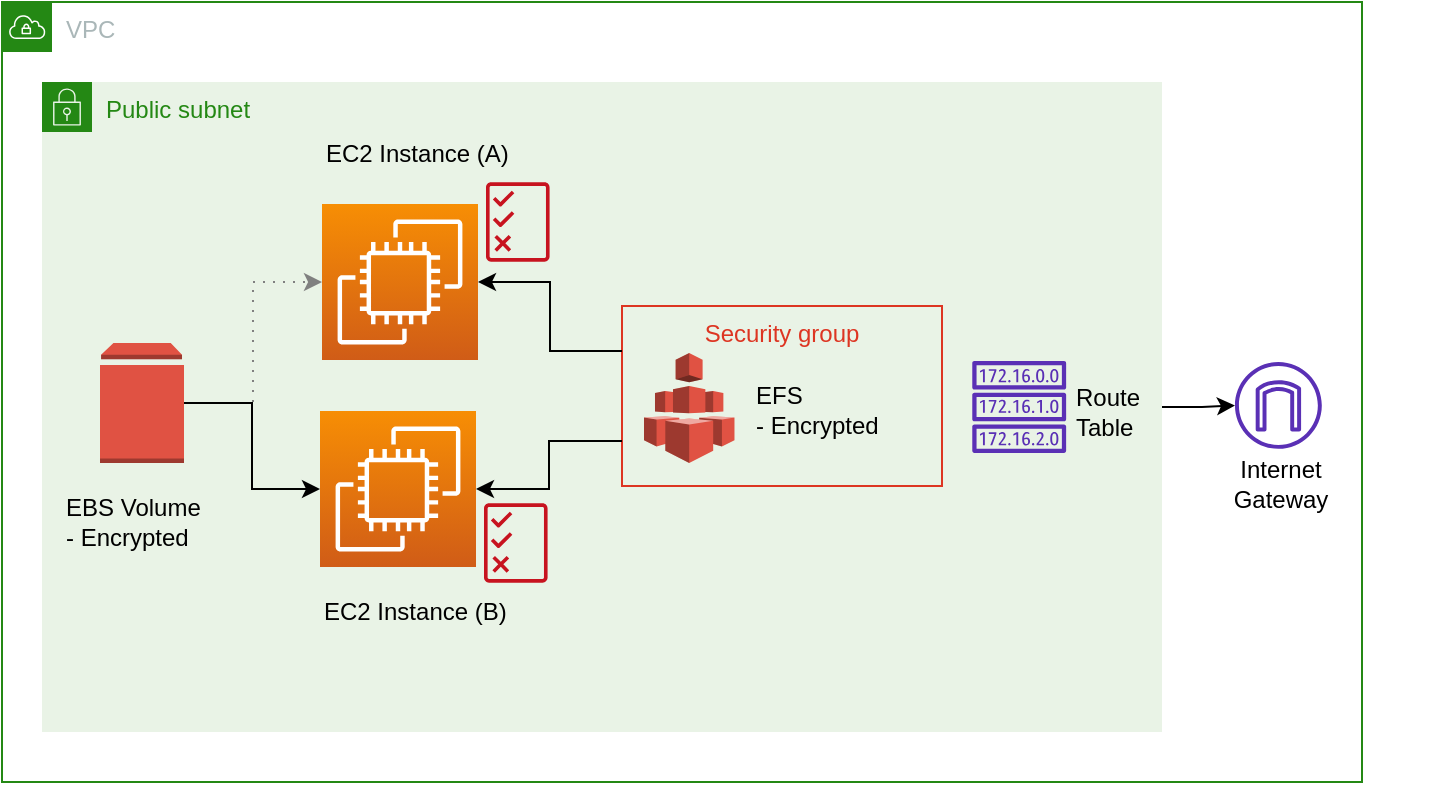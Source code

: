 <mxfile version="14.1.8" type="device"><diagram id="VrJSyCtyyk0UYBWMlAai" name="Page-1"><mxGraphModel dx="1422" dy="822" grid="1" gridSize="10" guides="1" tooltips="1" connect="1" arrows="1" fold="1" page="1" pageScale="1" pageWidth="850" pageHeight="1100" background="none" math="0" shadow="0"><root><mxCell id="0"/><mxCell id="1" parent="0"/><mxCell id="lls4c6PotRuVWO8DvVIY-3" value="Public subnet" style="points=[[0,0],[0.25,0],[0.5,0],[0.75,0],[1,0],[1,0.25],[1,0.5],[1,0.75],[1,1],[0.75,1],[0.5,1],[0.25,1],[0,1],[0,0.75],[0,0.5],[0,0.25]];outlineConnect=0;gradientColor=none;html=1;whiteSpace=wrap;fontSize=12;fontStyle=0;shape=mxgraph.aws4.group;grIcon=mxgraph.aws4.group_security_group;grStroke=0;strokeColor=#248814;fillColor=#E9F3E6;verticalAlign=top;align=left;spacingLeft=30;fontColor=#248814;dashed=0;" parent="1" vertex="1"><mxGeometry x="120" y="540" width="560" height="325" as="geometry"/></mxCell><mxCell id="lls4c6PotRuVWO8DvVIY-1" value="VPC" style="points=[[0,0],[0.25,0],[0.5,0],[0.75,0],[1,0],[1,0.25],[1,0.5],[1,0.75],[1,1],[0.75,1],[0.5,1],[0.25,1],[0,1],[0,0.75],[0,0.5],[0,0.25]];outlineConnect=0;gradientColor=none;html=1;whiteSpace=wrap;fontSize=12;fontStyle=0;shape=mxgraph.aws4.group;grIcon=mxgraph.aws4.group_vpc;strokeColor=#248814;fillColor=none;verticalAlign=top;align=left;spacingLeft=30;fontColor=#AAB7B8;dashed=0;" parent="1" vertex="1"><mxGeometry x="100" y="500" width="680" height="390" as="geometry"/></mxCell><mxCell id="lls4c6PotRuVWO8DvVIY-8" style="edgeStyle=orthogonalEdgeStyle;rounded=0;orthogonalLoop=1;jettySize=auto;html=1;exitX=1;exitY=0.5;exitDx=0;exitDy=0;" parent="1" source="lls4c6PotRuVWO8DvVIY-3" target="lls4c6PotRuVWO8DvVIY-6" edge="1"><mxGeometry relative="1" as="geometry"/></mxCell><mxCell id="dWnzzBNCo0jr79b0VRSa-12" value="" style="group;fontStyle=4;container=1;" vertex="1" connectable="0" parent="1"><mxGeometry x="702" y="670" width="119" height="105" as="geometry"/></mxCell><mxCell id="lls4c6PotRuVWO8DvVIY-6" value="" style="outlineConnect=0;fontColor=#232F3E;fillColor=#5A30B5;strokeColor=none;dashed=0;verticalLabelPosition=bottom;verticalAlign=top;align=center;html=1;fontSize=12;fontStyle=0;aspect=fixed;pointerEvents=1;shape=mxgraph.aws4.internet_gateway;sketch=0;" parent="dWnzzBNCo0jr79b0VRSa-12" vertex="1"><mxGeometry x="14.486" y="10" width="43.421" height="43.421" as="geometry"/></mxCell><mxCell id="lls4c6PotRuVWO8DvVIY-11" value="Internet&lt;br&gt;Gateway" style="text;html=1;resizable=0;autosize=1;align=center;verticalAlign=middle;points=[];fillColor=none;strokeColor=none;rounded=0;" parent="dWnzzBNCo0jr79b0VRSa-12" vertex="1"><mxGeometry x="7" y="56.421" width="60" height="30" as="geometry"/></mxCell><mxCell id="dWnzzBNCo0jr79b0VRSa-37" style="edgeStyle=orthogonalEdgeStyle;rounded=0;orthogonalLoop=1;jettySize=auto;html=1;exitX=1;exitY=0.5;exitDx=0;exitDy=0;exitPerimeter=0;dashed=1;dashPattern=1 4;strokeWidth=1;strokeColor=#808080;" edge="1" parent="1" source="dWnzzBNCo0jr79b0VRSa-15" target="lls4c6PotRuVWO8DvVIY-4"><mxGeometry relative="1" as="geometry"/></mxCell><mxCell id="dWnzzBNCo0jr79b0VRSa-38" style="edgeStyle=orthogonalEdgeStyle;rounded=0;orthogonalLoop=1;jettySize=auto;html=1;exitX=1;exitY=0.5;exitDx=0;exitDy=0;exitPerimeter=0;strokeWidth=1;" edge="1" parent="1" source="dWnzzBNCo0jr79b0VRSa-15" target="dWnzzBNCo0jr79b0VRSa-3"><mxGeometry relative="1" as="geometry"/></mxCell><mxCell id="dWnzzBNCo0jr79b0VRSa-15" value="" style="outlineConnect=0;dashed=0;verticalLabelPosition=bottom;verticalAlign=top;align=center;html=1;shape=mxgraph.aws3.volume;fillColor=#E05243;gradientColor=none;" vertex="1" parent="1"><mxGeometry x="149.0" y="670.5" width="42" height="60" as="geometry"/></mxCell><mxCell id="dWnzzBNCo0jr79b0VRSa-17" value="EBS Volume&lt;br&gt;- Encrypted" style="text;html=1;resizable=0;autosize=1;align=left;verticalAlign=middle;points=[];fillColor=none;strokeColor=none;rounded=0;" vertex="1" parent="1"><mxGeometry x="130" y="745" width="80" height="30" as="geometry"/></mxCell><mxCell id="dWnzzBNCo0jr79b0VRSa-27" value="" style="group" vertex="1" connectable="0" parent="1"><mxGeometry x="585" y="679.5" width="100" height="46" as="geometry"/></mxCell><mxCell id="lls4c6PotRuVWO8DvVIY-5" value="" style="outlineConnect=0;fontColor=#232F3E;gradientColor=none;fillColor=#5A30B5;strokeColor=none;dashed=0;verticalLabelPosition=bottom;verticalAlign=top;align=center;html=1;fontSize=12;fontStyle=0;aspect=fixed;pointerEvents=1;shape=mxgraph.aws4.route_table;" parent="dWnzzBNCo0jr79b0VRSa-27" vertex="1"><mxGeometry width="47.21" height="46" as="geometry"/></mxCell><mxCell id="lls4c6PotRuVWO8DvVIY-9" value="Route &lt;br&gt;Table" style="text;html=1;resizable=0;autosize=1;align=left;verticalAlign=middle;points=[];fillColor=none;strokeColor=none;rounded=0;" parent="dWnzzBNCo0jr79b0VRSa-27" vertex="1"><mxGeometry x="50" y="10.5" width="50" height="30" as="geometry"/></mxCell><mxCell id="dWnzzBNCo0jr79b0VRSa-28" value="" style="group" vertex="1" connectable="0" parent="1"><mxGeometry x="410" y="652" width="160" height="90" as="geometry"/></mxCell><mxCell id="dWnzzBNCo0jr79b0VRSa-11" value="Security group" style="fillColor=none;strokeColor=#DD3522;verticalAlign=top;fontStyle=0;fontColor=#DD3522;" vertex="1" parent="dWnzzBNCo0jr79b0VRSa-28"><mxGeometry width="160" height="90" as="geometry"/></mxCell><mxCell id="dWnzzBNCo0jr79b0VRSa-14" value="" style="outlineConnect=0;dashed=0;verticalLabelPosition=bottom;verticalAlign=top;align=center;html=1;shape=mxgraph.aws3.efs;fillColor=#E05243;gradientColor=none;" vertex="1" parent="dWnzzBNCo0jr79b0VRSa-28"><mxGeometry x="11" y="23.5" width="45.24" height="55" as="geometry"/></mxCell><mxCell id="dWnzzBNCo0jr79b0VRSa-18" value="EFS&lt;br&gt;- Encrypted" style="text;html=1;resizable=0;autosize=1;align=left;verticalAlign=middle;points=[];fillColor=none;strokeColor=none;rounded=0;" vertex="1" parent="dWnzzBNCo0jr79b0VRSa-28"><mxGeometry x="65" y="37" width="80" height="30" as="geometry"/></mxCell><mxCell id="dWnzzBNCo0jr79b0VRSa-19" style="edgeStyle=orthogonalEdgeStyle;rounded=0;orthogonalLoop=1;jettySize=auto;html=1;exitX=0.5;exitY=1;exitDx=0;exitDy=0;" edge="1" parent="dWnzzBNCo0jr79b0VRSa-28" source="dWnzzBNCo0jr79b0VRSa-11" target="dWnzzBNCo0jr79b0VRSa-11"><mxGeometry relative="1" as="geometry"/></mxCell><mxCell id="dWnzzBNCo0jr79b0VRSa-29" value="" style="group" vertex="1" connectable="0" parent="1"><mxGeometry x="260" y="566" width="113.79" height="113" as="geometry"/></mxCell><mxCell id="lls4c6PotRuVWO8DvVIY-4" value="" style="outlineConnect=0;fontColor=#232F3E;gradientColor=#F78E04;gradientDirection=north;fillColor=#D05C17;strokeColor=#ffffff;dashed=0;verticalLabelPosition=bottom;verticalAlign=top;align=center;html=1;fontSize=12;fontStyle=0;aspect=fixed;shape=mxgraph.aws4.resourceIcon;resIcon=mxgraph.aws4.ec2;" parent="dWnzzBNCo0jr79b0VRSa-29" vertex="1"><mxGeometry y="35" width="78" height="78" as="geometry"/></mxCell><mxCell id="77z5uRKux0K7pmdnF5RB-4" value="EC2 Instance (A)" style="text;html=1;resizable=0;autosize=1;align=left;verticalAlign=middle;points=[];fillColor=none;strokeColor=none;rounded=0;" parent="dWnzzBNCo0jr79b0VRSa-29" vertex="1"><mxGeometry x="0.21" width="110" height="20" as="geometry"/></mxCell><mxCell id="dWnzzBNCo0jr79b0VRSa-7" value="" style="outlineConnect=0;fontColor=#232F3E;gradientColor=none;fillColor=#C7131F;strokeColor=none;dashed=0;verticalLabelPosition=bottom;verticalAlign=top;align=center;html=1;fontSize=12;fontStyle=0;aspect=fixed;pointerEvents=1;shape=mxgraph.aws4.permissions;" vertex="1" parent="dWnzzBNCo0jr79b0VRSa-29"><mxGeometry x="82" y="24" width="31.79" height="40" as="geometry"/></mxCell><mxCell id="dWnzzBNCo0jr79b0VRSa-34" style="edgeStyle=orthogonalEdgeStyle;rounded=0;orthogonalLoop=1;jettySize=auto;html=1;exitX=0;exitY=0.25;exitDx=0;exitDy=0;" edge="1" parent="1" source="dWnzzBNCo0jr79b0VRSa-11" target="lls4c6PotRuVWO8DvVIY-4"><mxGeometry relative="1" as="geometry"/></mxCell><mxCell id="dWnzzBNCo0jr79b0VRSa-35" style="edgeStyle=orthogonalEdgeStyle;rounded=0;orthogonalLoop=1;jettySize=auto;html=1;exitX=0;exitY=0.75;exitDx=0;exitDy=0;" edge="1" parent="1" source="dWnzzBNCo0jr79b0VRSa-11" target="dWnzzBNCo0jr79b0VRSa-3"><mxGeometry relative="1" as="geometry"/></mxCell><mxCell id="dWnzzBNCo0jr79b0VRSa-36" value="" style="group" vertex="1" connectable="0" parent="1"><mxGeometry x="259" y="704.5" width="113.79" height="110" as="geometry"/></mxCell><mxCell id="dWnzzBNCo0jr79b0VRSa-3" value="" style="outlineConnect=0;fontColor=#232F3E;gradientColor=#F78E04;gradientDirection=north;fillColor=#D05C17;strokeColor=#ffffff;dashed=0;verticalLabelPosition=bottom;verticalAlign=top;align=center;html=1;fontSize=12;fontStyle=0;aspect=fixed;shape=mxgraph.aws4.resourceIcon;resIcon=mxgraph.aws4.ec2;" vertex="1" parent="dWnzzBNCo0jr79b0VRSa-36"><mxGeometry x="5.684e-14" width="78" height="78" as="geometry"/></mxCell><mxCell id="dWnzzBNCo0jr79b0VRSa-6" value="EC2 Instance (B)" style="text;html=1;resizable=0;autosize=1;align=left;verticalAlign=middle;points=[];fillColor=none;strokeColor=none;rounded=0;" vertex="1" parent="dWnzzBNCo0jr79b0VRSa-36"><mxGeometry y="90" width="110" height="20" as="geometry"/></mxCell><mxCell id="dWnzzBNCo0jr79b0VRSa-10" value="" style="outlineConnect=0;fontColor=#232F3E;gradientColor=none;fillColor=#C7131F;strokeColor=none;dashed=0;verticalLabelPosition=bottom;verticalAlign=top;align=center;html=1;fontSize=12;fontStyle=0;aspect=fixed;pointerEvents=1;shape=mxgraph.aws4.permissions;" vertex="1" parent="dWnzzBNCo0jr79b0VRSa-36"><mxGeometry x="82" y="46" width="31.79" height="40" as="geometry"/></mxCell></root></mxGraphModel></diagram></mxfile>